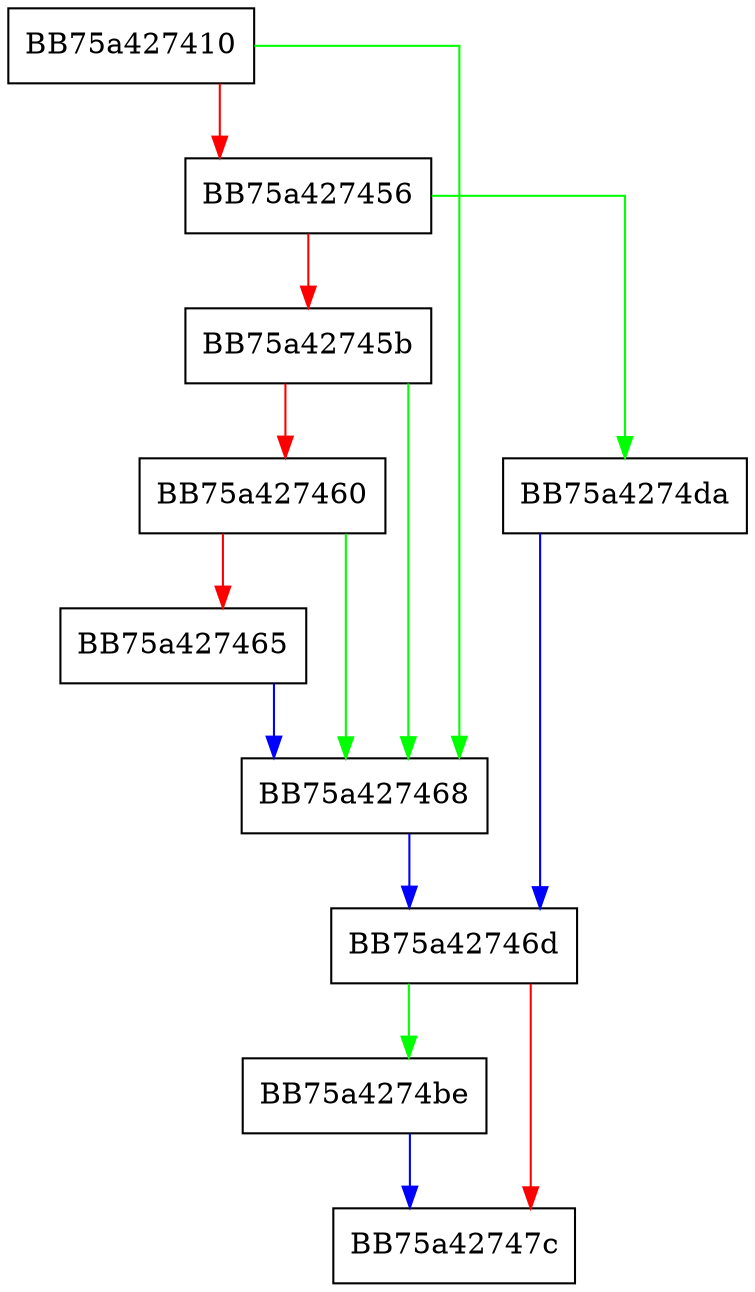 digraph RpfAPI_pe_vm_search {
  node [shape="box"];
  graph [splines=ortho];
  BB75a427410 -> BB75a427468 [color="green"];
  BB75a427410 -> BB75a427456 [color="red"];
  BB75a427456 -> BB75a4274da [color="green"];
  BB75a427456 -> BB75a42745b [color="red"];
  BB75a42745b -> BB75a427468 [color="green"];
  BB75a42745b -> BB75a427460 [color="red"];
  BB75a427460 -> BB75a427468 [color="green"];
  BB75a427460 -> BB75a427465 [color="red"];
  BB75a427465 -> BB75a427468 [color="blue"];
  BB75a427468 -> BB75a42746d [color="blue"];
  BB75a42746d -> BB75a4274be [color="green"];
  BB75a42746d -> BB75a42747c [color="red"];
  BB75a4274be -> BB75a42747c [color="blue"];
  BB75a4274da -> BB75a42746d [color="blue"];
}